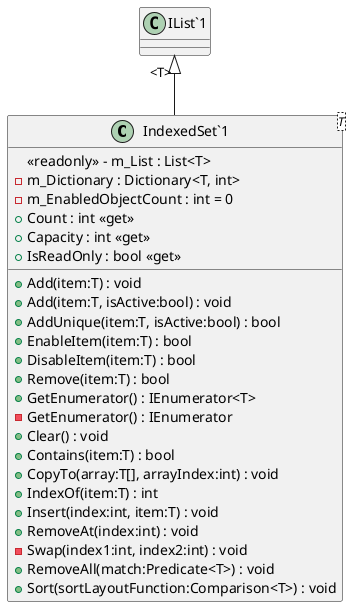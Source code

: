 @startuml
class "IndexedSet`1"<T> {
    <<readonly>> - m_List : List<T>
    - m_Dictionary : Dictionary<T, int>
    - m_EnabledObjectCount : int = 0
    + Add(item:T) : void
    + Add(item:T, isActive:bool) : void
    + AddUnique(item:T, isActive:bool) : bool
    + EnableItem(item:T) : bool
    + DisableItem(item:T) : bool
    + Remove(item:T) : bool
    + GetEnumerator() : IEnumerator<T>
    - GetEnumerator() : IEnumerator
    + Clear() : void
    + Contains(item:T) : bool
    + CopyTo(array:T[], arrayIndex:int) : void
    + Count : int <<get>>
    + Capacity : int <<get>>
    + IsReadOnly : bool <<get>>
    + IndexOf(item:T) : int
    + Insert(index:int, item:T) : void
    + RemoveAt(index:int) : void
    - Swap(index1:int, index2:int) : void
    + RemoveAll(match:Predicate<T>) : void
    + Sort(sortLayoutFunction:Comparison<T>) : void
}
"IList`1" "<T>" <|-- "IndexedSet`1"
@enduml
